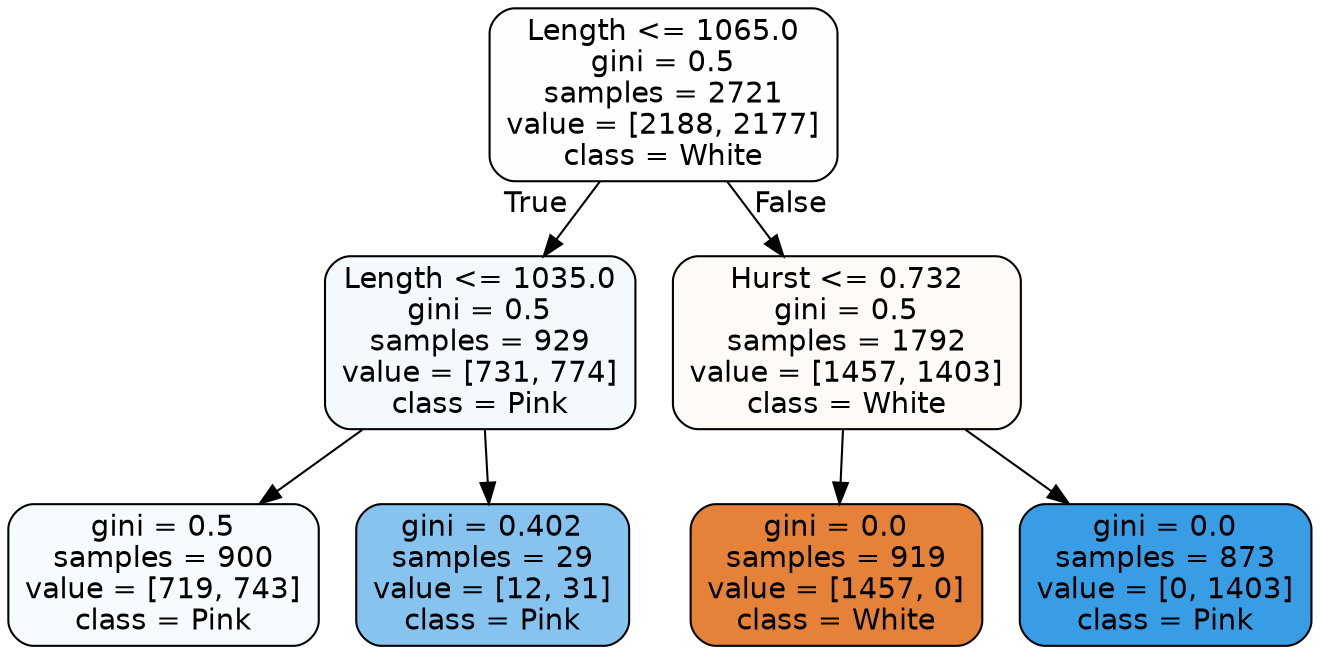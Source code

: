 digraph Tree {
node [shape=box, style="filled, rounded", color="black", fontname=helvetica] ;
edge [fontname=helvetica] ;
0 [label="Length <= 1065.0\ngini = 0.5\nsamples = 2721\nvalue = [2188, 2177]\nclass = White", fillcolor="#e5813901"] ;
1 [label="Length <= 1035.0\ngini = 0.5\nsamples = 929\nvalue = [731, 774]\nclass = Pink", fillcolor="#399de50e"] ;
0 -> 1 [labeldistance=2.5, labelangle=45, headlabel="True"] ;
2 [label="gini = 0.5\nsamples = 900\nvalue = [719, 743]\nclass = Pink", fillcolor="#399de508"] ;
1 -> 2 ;
3 [label="gini = 0.402\nsamples = 29\nvalue = [12, 31]\nclass = Pink", fillcolor="#399de59c"] ;
1 -> 3 ;
4 [label="Hurst <= 0.732\ngini = 0.5\nsamples = 1792\nvalue = [1457, 1403]\nclass = White", fillcolor="#e5813909"] ;
0 -> 4 [labeldistance=2.5, labelangle=-45, headlabel="False"] ;
5 [label="gini = 0.0\nsamples = 919\nvalue = [1457, 0]\nclass = White", fillcolor="#e58139ff"] ;
4 -> 5 ;
6 [label="gini = 0.0\nsamples = 873\nvalue = [0, 1403]\nclass = Pink", fillcolor="#399de5ff"] ;
4 -> 6 ;
}